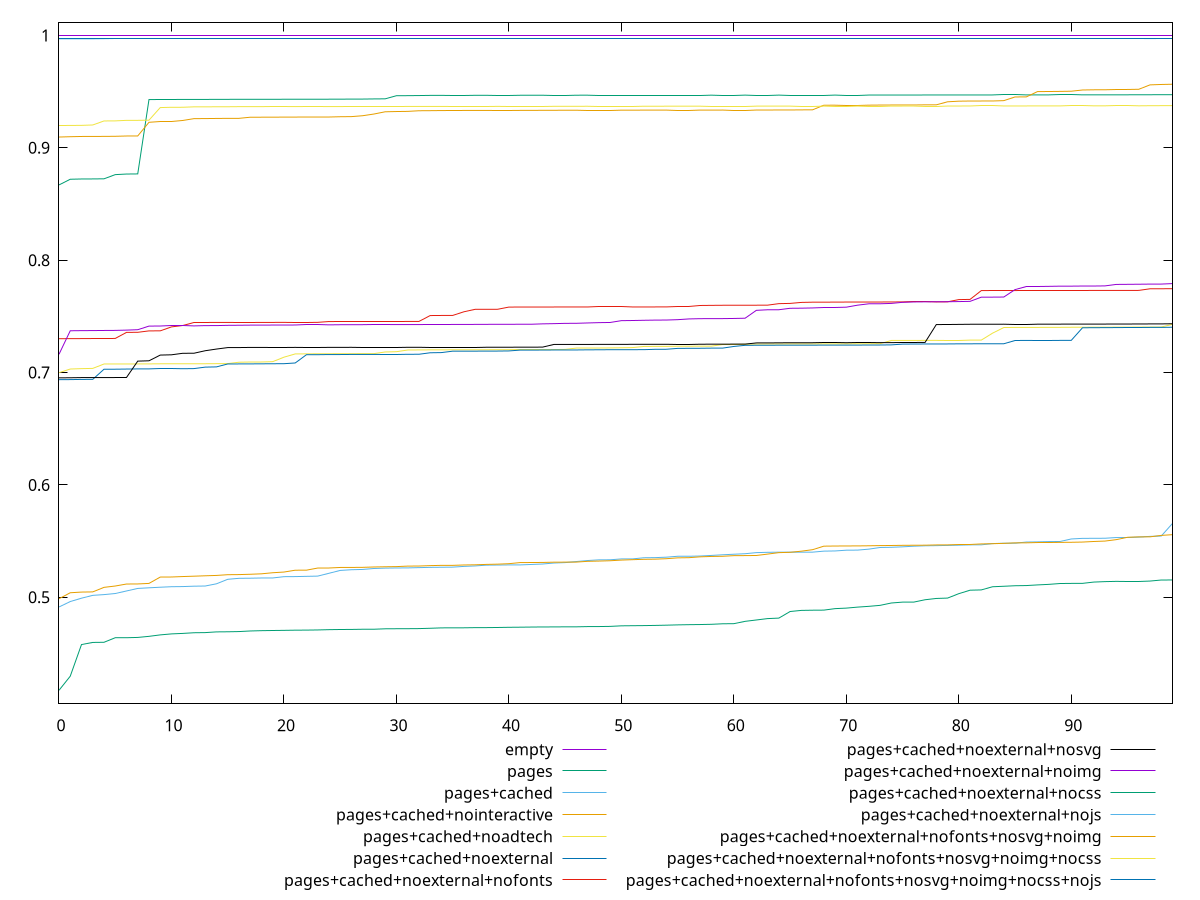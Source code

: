reset

$empty <<EOF
0 0.999998883113331
1 0.9999988923635843
2 0.9999989455130046
3 0.9999989456467674
4 0.9999989462769017
5 0.9999989466696535
6 0.999998963309432
7 0.9999989804455924
8 0.9999989815322899
9 0.9999989823017925
10 0.9999989849910574
11 0.999998998110637
12 0.9999989997165066
13 0.9999990007450421
14 0.9999990013271196
15 0.9999990148096335
16 0.9999990148441714
17 0.9999990153629773
18 0.9999990158427252
19 0.9999990159936827
20 0.9999990164990278
21 0.999999016539549
22 0.9999990166628282
23 0.999999016679207
24 0.9999990167024815
25 0.9999990169472671
26 0.9999990171144492
27 0.9999990171558101
28 0.9999990172376654
29 0.9999990172497277
30 0.9999990172643749
31 0.9999990186713239
32 0.9999990304437796
33 0.9999990311792228
34 0.9999990313766198
35 0.9999990317917199
36 0.9999990324064292
37 0.999999032504173
38 0.9999990325585659
39 0.9999990329230992
40 0.9999990335117076
41 0.9999990335787872
42 0.9999990335838816
43 0.9999990336849177
44 0.9999990336959548
45 0.9999990337706639
46 0.9999990338920555
47 0.9999990339667513
48 0.9999990340193748
49 0.9999990340669036
50 0.9999990340906674
51 0.9999990341059437
52 0.9999990341449824
53 0.9999990343766397
54 0.9999990344470607
55 0.9999990344521514
56 0.9999990345217192
57 0.9999990345335962
58 0.9999990346430283
59 0.9999990346778068
60 0.9999990346820481
61 0.9999990347923137
62 0.9999990348482903
63 0.9999990348669486
64 0.9999990350238355
65 0.9999990350704734
66 0.999999035117957
67 0.9999990354384184
68 0.9999990354604573
69 0.9999990356681101
70 0.9999990358257306
71 0.9999990452250959
72 0.9999990493399262
73 0.9999990497382574
74 0.9999990501297518
75 0.9999990505963495
76 0.9999990507443145
77 0.9999990508178714
78 0.9999990509858638
79 0.9999990511613503
80 0.999999051308403
81 0.9999990516776179
82 0.9999990518655184
83 0.9999990522504043
84 0.9999990639839481
85 0.9999990643645351
86 0.9999990644974197
87 0.999999064833272
88 0.9999990663247668
89 0.9999990667292306
90 0.9999990673154727
91 0.999999076809994
92 0.999999078423281
93 0.9999990786578542
94 0.9999990823390175
95 0.9999990829694084
96 0.9999990832232427
97 0.9999990838685003
98 0.9999990841051034
99 0.999999084589487
EOF

$pages <<EOF
0 0.4172165056100327
1 0.4297545374378433
2 0.4579236913114101
3 0.45980921925374807
4 0.45994169181190725
5 0.4639910730349472
6 0.46399820064757014
7 0.46425508363483303
8 0.46522683053671243
9 0.4665164286994319
10 0.4674025704744402
11 0.467831661998413
12 0.4684279820306782
13 0.46855342033394753
14 0.46919357616322344
15 0.4692845820479484
16 0.469470219288074
17 0.4700035917148702
18 0.47027166535559545
19 0.4704227191194527
20 0.47055546986596214
21 0.47071229827283106
22 0.4707737993702632
23 0.47091344119458817
24 0.47116989481942134
25 0.47131504058669543
26 0.47137619097664774
27 0.4715408284090092
28 0.47155041853358015
29 0.47193623553713676
30 0.4720039675768518
31 0.4720378330393191
32 0.47212174211906466
33 0.47240632524214393
34 0.4727547060139785
35 0.47281543319273134
36 0.47282900451881255
37 0.4729738607123712
38 0.47299703701821294
39 0.4731056607896435
40 0.47327565439114827
41 0.4733700267571919
42 0.4734918735858319
43 0.47358993944065425
44 0.4736056676102053
45 0.47368967944585777
46 0.4736929403147554
47 0.4739038743317071
48 0.473945895996369
49 0.47408656290131307
50 0.47457934965794285
51 0.47469312492212656
52 0.47478732796950174
53 0.4749485577708083
54 0.47516175024282714
55 0.4754308346306931
56 0.47561145364884533
57 0.47573391332705706
58 0.47593732855423604
59 0.4764022031240631
60 0.47650765526258676
61 0.47857247929330193
62 0.4797808830718511
63 0.48102170979003406
64 0.4814577360552929
65 0.48732469890417257
66 0.48831138719621103
67 0.4884827889473838
68 0.4885622969867349
69 0.48988815879371506
70 0.4903452393747855
71 0.4912328079924101
72 0.4919281889882609
73 0.49279992919642696
74 0.494898090081688
75 0.4956804338379166
76 0.49570191528793445
77 0.49779015024807
78 0.498942138969541
79 0.4992679573046443
80 0.5032012119607139
81 0.5062901198910332
82 0.5065467626579729
83 0.5093570160462529
84 0.5097868488002595
85 0.5102556017232477
86 0.5104149802858906
87 0.5109939003413928
88 0.5114782559277787
89 0.5122306107675242
90 0.5123384783369402
91 0.512377175622931
92 0.5135154334996269
93 0.513920842614151
94 0.5141457052680384
95 0.5143167148041409
96 0.5143197999211139
97 0.5144215648026048
98 0.5153400397500846
99 0.515383004754315
EOF

$pagesCached <<EOF
0 0.4913536541653386
1 0.4961969263668219
2 0.49917988106105426
3 0.5017020835156978
4 0.5023606844795868
5 0.5033365692631875
6 0.5055994893935712
7 0.5078632932243529
8 0.5084200537344374
9 0.5089396091747405
10 0.5093889876184644
11 0.5095113465050535
12 0.5098610849128016
13 0.510009963364568
14 0.5119800192985724
15 0.5159843394175909
16 0.5168575096105092
17 0.5169561534837979
18 0.5171567475278396
19 0.517172630862501
20 0.5183230826197854
21 0.5183941883465097
22 0.5186215576927977
23 0.5188282402037355
24 0.5213348083826099
25 0.5238822902239174
26 0.5245023913741156
27 0.5247554533340282
28 0.5256050175839914
29 0.5259362411428103
30 0.526076384505039
31 0.5261307363589188
32 0.5263738778170977
33 0.5266224106027304
34 0.5267172037706617
35 0.5268181097081321
36 0.5274624430072845
37 0.5278823332966015
38 0.5285748850660922
39 0.5286695295436594
40 0.5287953435780984
41 0.5288000356171859
42 0.5291898753561823
43 0.5295964673649528
44 0.5304707734336923
45 0.5308492686297165
46 0.5317975679899971
47 0.5326893661039723
48 0.5332977094726989
49 0.5333541952463025
50 0.5341183830922795
51 0.5341420388176319
52 0.5351675917999473
53 0.5352809141339204
54 0.5356686402191589
55 0.5364840765179248
56 0.5364886259883505
57 0.5366949121973613
58 0.537224242544207
59 0.5378058510413318
60 0.5383014099986483
61 0.538743227016832
62 0.5397258991245684
63 0.5399996851683297
64 0.5401307476030555
65 0.5401344358897223
66 0.540136862580838
67 0.5401486845559215
68 0.5410467732843696
69 0.5412122962571284
70 0.5418816880759532
71 0.5419624622417265
72 0.5428290972755679
73 0.5442912706161591
74 0.5444654347023298
75 0.544870592775075
76 0.5454389962157133
77 0.5458036439494987
78 0.5459391193010456
79 0.5461361505047482
80 0.5463548000771434
81 0.5466237714014976
82 0.5466540147166501
83 0.5477808919918083
84 0.5480929171153268
85 0.5481193992139336
86 0.5491408958969689
87 0.5492966432055258
88 0.5495452041722646
89 0.5496362672494195
90 0.5518784111185441
91 0.5524218559783212
92 0.5524589691320364
93 0.5525216878791825
94 0.553154061425777
95 0.5531556524307293
96 0.5535581173397294
97 0.5541804957576854
98 0.5544934915624473
99 0.5657115031025787
EOF

$pagesCachedNointeractive <<EOF
0 0.4987142483890919
1 0.5040168462839391
2 0.504611914538391
3 0.5047722632722216
4 0.5088177517064175
5 0.5100069650010043
6 0.5117796369757841
7 0.5118519991600697
8 0.512333465187359
9 0.5179720473952155
10 0.5180380396142064
11 0.5184331478659608
12 0.5187566444261201
13 0.5191150234440833
14 0.5194242047556427
15 0.5200843448843202
16 0.5201759613833563
17 0.5204665948926906
18 0.5208660538445747
19 0.5218230300242515
20 0.5224395459081532
21 0.5240731257313606
22 0.5241175044892263
23 0.5259998291040056
24 0.5260430448746266
25 0.5265182418104442
26 0.5265458010494595
27 0.5266285483056343
28 0.5269481475151374
29 0.5271403273044991
30 0.527283798879023
31 0.5277261806134921
32 0.5278030000615243
33 0.5281617984117203
34 0.5283897025830846
35 0.5283968762156658
36 0.5287322437782283
37 0.5288910559923329
38 0.5292452943299943
39 0.5294628134954781
40 0.5298780864361722
41 0.5308682148509302
42 0.5309185677611017
43 0.530986075312364
44 0.5312233907423947
45 0.5312757278518623
46 0.5313108971003124
47 0.531981850017757
48 0.532210669544587
49 0.532497004119557
50 0.5330852687874206
51 0.5334445403370541
52 0.5337793690721356
53 0.5339069001494735
54 0.5343124898856151
55 0.5350689570932594
56 0.535222533278455
57 0.5359810214993437
58 0.5363233857614768
59 0.5364777853155982
60 0.5370288467686245
61 0.5370811693465175
62 0.5371778565609809
63 0.5384212623453064
64 0.5397136681764539
65 0.5400092448782204
66 0.5410064912688588
67 0.5423391434846272
68 0.5454765408765135
69 0.5455959584555689
70 0.5456609377957236
71 0.5457010335622714
72 0.5458147610216152
73 0.5459859780186456
74 0.5460757943749017
75 0.5462159845986156
76 0.5462955245696355
77 0.5463379606476501
78 0.5465651224739454
79 0.5466097725018904
80 0.5469335924879103
81 0.5469672559571572
82 0.5474715609613816
83 0.5476668783207246
84 0.5479704940065138
85 0.548397168827393
86 0.5484505787843521
87 0.5487058137750637
88 0.5487160870542308
89 0.5488522803051366
90 0.5489283590211053
91 0.5491274062950096
92 0.5496347039443445
93 0.5500114003219347
94 0.551279589519706
95 0.5533741719142214
96 0.5537254309932905
97 0.5537717287555394
98 0.5550604887249247
99 0.5557012301041877
EOF

$pagesCachedNoadtech <<EOF
0 0.6998718858472739
1 0.703108147341796
2 0.703453545830485
3 0.7036685331466285
4 0.7075793777629918
5 0.7076171700844921
6 0.707624684672159
7 0.7076351489643307
8 0.7076690652012213
9 0.707759862669098
10 0.7077853424045881
11 0.7077972692141026
12 0.7078048906087625
13 0.7078084554982069
14 0.7078806241413177
15 0.7079532687028853
16 0.7091579440130832
17 0.7093418946507777
18 0.7093572558642598
19 0.7096697083777996
20 0.7136457299713349
21 0.7165435530586151
22 0.7166162907628741
23 0.716679146286955
24 0.7166975876350411
25 0.7167408698049497
26 0.7167577813024638
27 0.7167874802337169
28 0.7167966564787469
29 0.7182859948336282
30 0.7185238897855217
31 0.7200329032381521
32 0.7201111468178567
33 0.7201682994005637
34 0.7202008981273434
35 0.7202243557678389
36 0.7202255500270031
37 0.7202403353236341
38 0.7202689614671612
39 0.7202835562847499
40 0.7203149382082736
41 0.7203217359556328
42 0.7203229554841076
43 0.7204370075733791
44 0.7204433286004268
45 0.7205822506806203
46 0.7217750742529776
47 0.7218025317129374
48 0.721808607466198
49 0.7218977830706907
50 0.7220259225341339
51 0.7221850363741751
52 0.7231899264485552
53 0.7232611024496179
54 0.7232858627947526
55 0.7233679834031304
56 0.7233910311512056
57 0.723458304536065
58 0.7234696231942938
59 0.7248672275343199
60 0.7249102573099413
61 0.7251305899210334
62 0.7253186967645661
63 0.7253895827845542
64 0.7254004726290207
65 0.7254563670054134
66 0.725463618716025
67 0.7254717429100467
68 0.72551947026971
69 0.7255210492759224
70 0.7255321689570684
71 0.7255840638356659
72 0.7256151254058242
73 0.725664870376884
74 0.7285199475128675
75 0.728564961433571
76 0.7285721249865514
77 0.7285819919177368
78 0.728592357938418
79 0.7287262180210813
80 0.7287264367195008
81 0.7288316252060218
82 0.7288425269167474
83 0.7350161979214976
84 0.7400307176384896
85 0.7401256189678181
86 0.7401319696009284
87 0.7401380559121068
88 0.7401931388899772
89 0.7401991465160057
90 0.7402682282628814
91 0.740309558218309
92 0.7403475327290701
93 0.7403671383561174
94 0.7403951852394232
95 0.7404333554294845
96 0.740458603965792
97 0.7404738317399193
98 0.7404807673131816
99 0.7428927541618515
EOF

$pagesCachedNoexternal <<EOF
0 0.693633431382311
1 0.6936985149463072
2 0.6938570846009307
3 0.6939062035722915
4 0.7029204508617969
5 0.7029467100163762
6 0.7030753122729471
7 0.7032148922227457
8 0.7032292440588059
9 0.7032928863863126
10 0.703293376471411
11 0.7033687856457743
12 0.7034884168573806
13 0.7047927791553852
14 0.7050095303391337
15 0.7075998136597653
16 0.7076393181415469
17 0.7076773123147501
18 0.7077377116089616
19 0.7077981577287369
20 0.7078548315183223
21 0.7084886989892675
22 0.7158418905709695
23 0.7158564379543947
24 0.7159949136449397
25 0.7159994748952065
26 0.7160818739023148
27 0.7160832261031232
28 0.7160917835998779
29 0.7161702250990701
30 0.7161704166757413
31 0.7162311313495421
32 0.7162454740224549
33 0.717566930498178
34 0.7177327357033287
35 0.7189996658683573
36 0.7190016842185475
37 0.7190195219850818
38 0.7190470371410346
39 0.7190882774892664
40 0.7192087400318745
41 0.7199369116106564
42 0.7199563192949395
43 0.71998770306431
44 0.7200534593177843
45 0.7200693897442045
46 0.7200741844384584
47 0.7201856764196236
48 0.7202305100019967
49 0.7203025420212729
50 0.7203112581836072
51 0.7203274435297154
52 0.7203447666970715
53 0.7206506451860067
54 0.7206908938851256
55 0.721475370201183
56 0.7215391447782779
57 0.7215759861902097
58 0.7217041365021265
59 0.7217217958924386
60 0.7231882162928887
61 0.7242059203153574
62 0.7242649147160795
63 0.7242902082451255
64 0.7243172894248819
65 0.7243509450007355
66 0.7243589630081337
67 0.7243657359343735
68 0.7243708565926502
69 0.7243933446217787
70 0.7244028722093657
71 0.7244061733317705
72 0.7244574120719818
73 0.7244857695132708
74 0.7245990648194612
75 0.7252706424491231
76 0.725344221918499
77 0.7253905477265402
78 0.7253992900297732
79 0.7254340660176263
80 0.7255235799489435
81 0.7255471813747002
82 0.7255666941632728
83 0.7255896759978938
84 0.7255953433222766
85 0.7284899850158351
86 0.728556178603274
87 0.7285681313589245
88 0.7285716214027427
89 0.728581497983053
90 0.7286241809713596
91 0.7398347052158339
92 0.7398610774724613
93 0.7399466900375606
94 0.7399802823189373
95 0.7401301140197276
96 0.7401314883228963
97 0.7401492803115144
98 0.7401512175674978
99 0.7403007450655116
EOF

$pagesCachedNoexternalNofonts <<EOF
0 0.73011125244291
1 0.7301313138703945
2 0.7301858539488364
3 0.7302466815355224
4 0.7302538350370346
5 0.7303111719097789
6 0.7357246830434455
7 0.735782006450027
8 0.7370408544115363
9 0.7370869583596307
10 0.7405949585433091
11 0.7418149041716444
12 0.7445258450526043
13 0.7445318117114818
14 0.7445550484668715
15 0.7445708161492499
16 0.7445740198595925
17 0.7445740248108854
18 0.7445798539834086
19 0.7445905907583821
20 0.7446221128142986
21 0.7446276267361762
22 0.7446285160250219
23 0.744653565452031
24 0.7453675471756119
25 0.7453688838213464
26 0.7453775230722698
27 0.7453810872161677
28 0.7454224172480789
29 0.7454290116709802
30 0.7454304753248019
31 0.7454381763022931
32 0.745451763005561
33 0.7506929272715606
34 0.7507744656586572
35 0.7507970620149339
36 0.7540490412668234
37 0.7562441592748715
38 0.756249819738005
39 0.7562833398481152
40 0.7582305215006702
41 0.7582576593476551
42 0.758274240335617
43 0.7582772204303351
44 0.7583018409838564
45 0.7583074633514199
46 0.758312047380321
47 0.7583217320931785
48 0.7583270898287396
49 0.7583281420662312
50 0.758329043912603
51 0.7583312981063622
52 0.7583392280893217
53 0.7583605722802126
54 0.7583762337749103
55 0.758387827804926
56 0.7583901850214854
57 0.7596490475449283
58 0.7597583366939102
59 0.759844508187092
60 0.7598553563944119
61 0.7598709323550511
62 0.7598970914670895
63 0.7599498386011407
64 0.7612868510050148
65 0.7615018908641499
66 0.7623814066184288
67 0.7625888299474645
68 0.7625929425468135
69 0.7626628290570124
70 0.7626972572849869
71 0.7627043849733994
72 0.7627286723199788
73 0.7627355044948143
74 0.7627963726090217
75 0.7628253054467544
76 0.7628309604017034
77 0.7628321728470159
78 0.7628683198032682
79 0.7629183774194713
80 0.764893229189426
81 0.7650583167890553
82 0.7728955083498428
83 0.7729002811503597
84 0.7729014325779059
85 0.7729503099751298
86 0.7729751975962994
87 0.7729880505672696
88 0.7729912980480662
89 0.7730056922883994
90 0.7730058639027466
91 0.7730118517086436
92 0.773013163521776
93 0.7730228685979305
94 0.773044378817506
95 0.7730574425432016
96 0.773074399849759
97 0.7745042548770322
98 0.7745420023047935
99 0.7745950872913464
EOF

$pagesCachedNoexternalNosvg <<EOF
0 0.6952478887018282
1 0.695324971786852
2 0.6954841183822879
3 0.6954922014780043
4 0.6955085809575299
5 0.6955381240290849
6 0.6955791200595105
7 0.7101377952085194
8 0.7104367271423918
9 0.7155135303743018
10 0.7157635489025321
11 0.7171102794803085
12 0.7171574016333571
13 0.7193862249691345
14 0.7208705707042413
15 0.7221759904615012
16 0.7222081612522018
17 0.7223216288580764
18 0.7223301418562574
19 0.7223523641131732
20 0.7223543211175908
21 0.7223578043642229
22 0.7223624491096872
23 0.7223639098945168
24 0.7223704098767203
25 0.7223783763953157
26 0.7224160650553262
27 0.7224188224903801
28 0.7224225654637121
29 0.7224369196387357
30 0.722438465508295
31 0.7224437788896401
32 0.72246312674585
33 0.722473498630901
34 0.7224741869441698
35 0.722476573362867
36 0.7224841695556843
37 0.7224843887892309
38 0.7224892769998883
39 0.722511473012841
40 0.7225246175688386
41 0.7225306648598786
42 0.7225522627486864
43 0.722608509881939
44 0.7249851248385558
45 0.724997770298927
46 0.7250077227898342
47 0.7250139046711631
48 0.7250240983695891
49 0.7250442625725085
50 0.725059025060114
51 0.725091320117199
52 0.7250972841645769
53 0.7251319996387072
54 0.7251365909501188
55 0.7251478355808868
56 0.7251505192048038
57 0.7251862280834803
58 0.725211182811151
59 0.7252214835723351
60 0.7252744874473429
61 0.7252752839869447
62 0.7263225702232288
63 0.7263378626552235
64 0.7264155403532041
65 0.7264811646922338
66 0.7264896016115092
67 0.7264957325266657
68 0.726499513622253
69 0.7265032414573623
70 0.7265274244982625
71 0.7265367562288665
72 0.7265379005798736
73 0.7265685612803336
74 0.726587292838594
75 0.7267087763651052
76 0.7267272919064967
77 0.7267747258117077
78 0.7426776741920159
79 0.7427187896742836
80 0.7428285143780358
81 0.742937632749763
82 0.7429475101664478
83 0.7429827411658523
84 0.7429945342604936
85 0.7430085822928569
86 0.7430096948268173
87 0.7430129327568683
88 0.7430207295125499
89 0.7430525144602319
90 0.743085479843577
91 0.7430969241254121
92 0.7431035472241235
93 0.7431099333946388
94 0.743140460891734
95 0.7431493403769837
96 0.743204849663956
97 0.7432376532437743
98 0.7432610997309935
99 0.7433953975027573
EOF

$pagesCachedNoexternalNoimg <<EOF
0 0.7162280112814366
1 0.7371551063622097
2 0.7372660835193262
3 0.7373225284317089
4 0.7374145946050615
5 0.7374802097558774
6 0.737736721614569
7 0.7380954545729304
8 0.7413022841221203
9 0.7413761735182445
10 0.7414138440660519
11 0.7414144395389354
12 0.7414835937748734
13 0.7417404398301719
14 0.7417630372162933
15 0.7419859948453036
16 0.7420654505364382
17 0.7421688320128174
18 0.7421785475337955
19 0.7422357927706251
20 0.7422607131368677
21 0.74228911134283
22 0.7423106760666255
23 0.7423114132067349
24 0.7424092959748577
25 0.7425273470235504
26 0.7425621232835351
27 0.742577333770003
28 0.7426155718198766
29 0.7426187077937243
30 0.74265712017367
31 0.742661251614031
32 0.7426727482319518
33 0.7427378407105778
34 0.7427487402685332
35 0.742758490301338
36 0.742762383719463
37 0.742827865678288
38 0.7428754788030488
39 0.7428870140524668
40 0.7429287810406683
41 0.7429412051870369
42 0.7429610302110546
43 0.7433050816229633
44 0.7434889914156417
45 0.7437453545981092
46 0.7438008278510883
47 0.7441009195010412
48 0.7443898652673562
49 0.7445334832608603
50 0.7461473088398242
51 0.7462808476425588
52 0.7464811142977159
53 0.746638279284417
54 0.746697937314618
55 0.747027604834135
56 0.7476826961390196
57 0.7479157654382286
58 0.7479326407146571
59 0.7479742589230249
60 0.74810244687367
61 0.748321037666438
62 0.7553321945907088
63 0.7558370185090577
64 0.7558621109607795
65 0.7571583131262336
66 0.7572529975109066
67 0.7574645548190497
68 0.7578526178955869
69 0.7578723393149758
70 0.7581489819096737
71 0.7599315145029729
72 0.761153485293286
73 0.7611755186601917
74 0.761491283896806
75 0.7624609509330759
76 0.7627920348952714
77 0.7628883116303459
78 0.7629621315675078
79 0.7629939109951428
80 0.7631345180656777
81 0.7633157029231815
82 0.7670614854955008
83 0.7670776493446297
84 0.7671654879654173
85 0.7737886557605629
86 0.7765152287767424
87 0.7765456398563222
88 0.7766834353280501
89 0.7768513663966411
90 0.7768569941829364
91 0.7769587298750307
92 0.7769624448205881
93 0.7770905608995374
94 0.7783941067277618
95 0.7784746343048559
96 0.7785683904624878
97 0.7786806688982503
98 0.7787019132856986
99 0.7791282319335076
EOF

$pagesCachedNoexternalNocss <<EOF
0 0.8669269914328439
1 0.8719878032919707
2 0.8722211918673318
3 0.8722681687042164
4 0.8723800186869982
5 0.8760925410826748
6 0.8766232613733724
7 0.8767328038230988
8 0.9428999271464161
9 0.9429375421108912
10 0.9429574775537074
11 0.9430143375181322
12 0.9430246078201203
13 0.94303148125463
14 0.9430603829615598
15 0.9430960611249012
16 0.9431096579285482
17 0.9431344586679942
18 0.9431404327476636
19 0.9431428885954668
20 0.9431632005185757
21 0.943168282396435
22 0.9431740566797431
23 0.94319351910991
24 0.9432184740964886
25 0.9432712658059027
26 0.9432849687710732
27 0.9433293623170431
28 0.943464804112779
29 0.9435514790637791
30 0.9463159761673243
31 0.9463702128061453
32 0.9464673152854576
33 0.9466084882978812
34 0.946635734270737
35 0.9466481405072019
36 0.9466492046503254
37 0.9466901648155609
38 0.9466942474280536
39 0.946713577434017
40 0.9467169813083517
41 0.9467242190168765
42 0.9467340690053518
43 0.9467524256460312
44 0.9467586811014919
45 0.9467590632846811
46 0.9467739452922146
47 0.9467877367411556
48 0.946789711523634
49 0.9467907004806821
50 0.9467997068348147
51 0.946801460719005
52 0.9468045862896572
53 0.9468057026825691
54 0.9468073286922991
55 0.9468101335295558
56 0.946811444683743
57 0.9468135762095504
58 0.9468159111944487
59 0.9468352333601661
60 0.9468359119411036
61 0.9468520968385087
62 0.9468575917006048
63 0.9468593178370096
64 0.9468620322302889
65 0.9468653257143995
66 0.946866639517165
67 0.9468746472654931
68 0.9468762406328569
69 0.9468825741394159
70 0.9468907737317
71 0.9468909313141566
72 0.9469124449514007
73 0.9469161832634945
74 0.946932473934148
75 0.9469424686011556
76 0.9469455969215342
77 0.9469585483880885
78 0.9469631561049823
79 0.9469689462359202
80 0.9469851260392187
81 0.9469927732008656
82 0.9469960223891808
83 0.9470153698750247
84 0.9470261279382055
85 0.9470288101158613
86 0.947035972070866
87 0.947050564589247
88 0.9470680216884486
89 0.9470706833956636
90 0.9470715937521466
91 0.947084173790846
92 0.9470887174774317
93 0.9470998474474213
94 0.9471132771651486
95 0.9471291433456186
96 0.9471696594716177
97 0.9471858936886666
98 0.9472077979278886
99 0.9472376389475392
EOF

$pagesCachedNoexternalNojs <<EOF
0 0.996912778345579
1 0.996925907368052
2 0.9969355769788509
3 0.9969449738419277
4 0.9970801033417639
5 0.9970962591022718
6 0.9970981958903099
7 0.9971095909182781
8 0.9971115827939362
9 0.9971118178473602
10 0.9971130772585564
11 0.9971156996645952
12 0.9971164389772471
13 0.9971192095858318
14 0.9971209982713455
15 0.9971216596542753
16 0.9971223197258331
17 0.9971231155144861
18 0.9971237585212156
19 0.9971241971487965
20 0.9971262754697067
21 0.9971275303487356
22 0.9971297389395118
23 0.9971298937351468
24 0.9971303040945426
25 0.9971310143246096
26 0.9971310874999213
27 0.9971312614358534
28 0.9971320158702047
29 0.9971331106857987
30 0.997133442788427
31 0.9971338563793967
32 0.9971354504012729
33 0.9971355091162243
34 0.9971357547510309
35 0.9971366245359887
36 0.9971371875186905
37 0.9971371923096913
38 0.9971372785467193
39 0.9971374462244853
40 0.9971378234736527
41 0.9971378737708421
42 0.9971380019060494
43 0.9971404452659555
44 0.9971412817211047
45 0.9971425761446582
46 0.9971425904981948
47 0.9971427352267934
48 0.9971432925620961
49 0.9971440566781022
50 0.9971442934166274
51 0.9971449760532837
52 0.997145172095369
53 0.9971459310695007
54 0.9971461437952764
55 0.9971465668227798
56 0.9971469145319721
57 0.9971469479869204
58 0.9971470280386878
59 0.9971472801314666
60 0.997147841607589
61 0.9971479049179972
62 0.9971483456737839
63 0.9971488628125807
64 0.9971492485327234
65 0.9971492748033189
66 0.9971495828727719
67 0.9971498204758847
68 0.9971498359972006
69 0.997150115370498
70 0.9971502789260697
71 0.9971509450170106
72 0.9971511180868364
73 0.9971517184015118
74 0.9971541020536641
75 0.9971558167273835
76 0.9971559275951694
77 0.9971564377853567
78 0.9971575914307402
79 0.9971576355200116
80 0.997157642669577
81 0.9971582860775045
82 0.9971583015656637
83 0.9971584552525693
84 0.997158679219684
85 0.9971594772971422
86 0.9971600870626053
87 0.9971608086555686
88 0.9971609586731925
89 0.997161781287557
90 0.9971631737459784
91 0.9971636925193553
92 0.9971638602732109
93 0.9971653518978852
94 0.9971656694197535
95 0.9971669963129439
96 0.9971673220230655
97 0.997171372128548
98 0.9971747620278902
99 0.9971750930272826
EOF

$pagesCachedNoexternalNofontsNosvgNoimg <<EOF
0 0.909549516258911
1 0.9098349044948523
2 0.9100534501628502
3 0.9100901399744307
4 0.9101252192416562
5 0.9102109595051942
6 0.9104704631978062
7 0.9105188275709558
8 0.9226685120812858
9 0.9234969506665233
10 0.9234975045754102
11 0.9242848955702544
12 0.9259149336833704
13 0.9259792578612164
14 0.9260871243404826
15 0.9261783316263749
16 0.926183708890268
17 0.9271795811586949
18 0.9272021974089796
19 0.927251558367582
20 0.9272668057192446
21 0.92731814365444
22 0.9273333290608725
23 0.9273625720045879
24 0.927363849503581
25 0.9276181891888843
26 0.9277210931544935
27 0.9285164899664735
28 0.9300221231085039
29 0.9320198937839507
30 0.9322451787580261
31 0.9323798137508049
32 0.9329410517351794
33 0.9330131172012673
34 0.9331142018347971
35 0.9331646698803074
36 0.9332004015641554
37 0.9332081490672327
38 0.9332189601111829
39 0.933250069089205
40 0.9332531623702875
41 0.933254756142626
42 0.9332855772958869
43 0.9333266157701121
44 0.9333527221524982
45 0.9334047073111883
46 0.9334102079417218
47 0.9334145930463912
48 0.9334169476653116
49 0.9334177319123
50 0.9334607220594888
51 0.9334704191309722
52 0.933498984683833
53 0.9335067634923552
54 0.9335198101945312
55 0.9335217664174599
56 0.9335248106974053
57 0.9335402552716707
58 0.933544510856084
59 0.9335509526522862
60 0.9335578548009095
61 0.9335582229209352
62 0.933578351337976
63 0.9335994513518868
64 0.9336185097167311
65 0.9336274952152452
66 0.9337145845454593
67 0.9337829984633068
68 0.9378719889466742
69 0.9378887713442284
70 0.937912032784535
71 0.9379122889324454
72 0.9379231330813179
73 0.9380159045033668
74 0.9380619391076624
75 0.9380676840263747
76 0.9380728186748768
77 0.9382022949355818
78 0.9382074299112757
79 0.9409042096065418
80 0.9414606951847893
81 0.9415935007922133
82 0.9416160303161792
83 0.9416305709334177
84 0.9419354805073995
85 0.9452256998672052
86 0.9452573609599046
87 0.9500015477480703
88 0.9500634129171966
89 0.9501708436203735
90 0.9503220111122042
91 0.9514072956835541
92 0.9515846798813995
93 0.9516068094234881
94 0.9518419649398028
95 0.9518810777216892
96 0.9520487092222816
97 0.9559681334797737
98 0.9563229509338737
99 0.9565363384250842
EOF

$pagesCachedNoexternalNofontsNosvgNoimgNocss <<EOF
0 0.9198022809900381
1 0.9198663073473599
2 0.9199385238459153
3 0.9202834370364583
4 0.9238578841308397
5 0.923927936779323
6 0.9243925776098041
7 0.924407366212272
8 0.9245528128206186
9 0.935759916881441
10 0.9360325256247042
11 0.9360398940501384
12 0.9364207221893868
13 0.9364434975832314
14 0.9364628857293187
15 0.9364940494246583
16 0.9365866072828009
17 0.9365970175156284
18 0.9366018597687977
19 0.9366253269773683
20 0.9366255401293176
21 0.9366314925363984
22 0.9366365680907542
23 0.9366398532480205
24 0.9366584606806788
25 0.9366854453924914
26 0.9367027800292347
27 0.9367109914124052
28 0.9367198662372921
29 0.9367468284144478
30 0.9367498772126719
31 0.9367627473149029
32 0.9367773634602022
33 0.9367854638784157
34 0.9368023087147188
35 0.9368068185920264
36 0.936808845291983
37 0.9368135553070687
38 0.9368149570418969
39 0.9368435287850274
40 0.936849636220161
41 0.9368529094007245
42 0.9368804318151887
43 0.9368809078543465
44 0.9368895641016688
45 0.9368947087137438
46 0.9369195068725322
47 0.936937302827003
48 0.9369527723308678
49 0.9369539700370533
50 0.9369743704196754
51 0.9369771346817487
52 0.9369797392547925
53 0.9369854969325958
54 0.9369912869497834
55 0.9369952256931326
56 0.9369993121496603
57 0.93701089917957
58 0.937041983625748
59 0.9370424806613902
60 0.937046034033665
61 0.9370471956511811
62 0.9370533909387133
63 0.9370579758078061
64 0.9370621555825847
65 0.9370663170771631
66 0.9370734650484203
67 0.9370755441223892
68 0.9370800706967947
69 0.9370811027161863
70 0.9370833867717476
71 0.9370890115552001
72 0.9370913388369716
73 0.9370931694807483
74 0.9370984781150768
75 0.9371090803829084
76 0.9371178186557837
77 0.9371228209043956
78 0.9371236277143961
79 0.937140991262197
80 0.9371641063127959
81 0.9371754620989411
82 0.9371831150746389
83 0.9371837297840172
84 0.9371928930412331
85 0.9372046639570722
86 0.9372229734394187
87 0.9372312216500706
88 0.9372341565264803
89 0.9372411517242878
90 0.9372635892713396
91 0.9372656356993506
92 0.9373124317361909
93 0.9373196341139457
94 0.9373228698682545
95 0.9373233626345019
96 0.9373321543260477
97 0.9374292681518388
98 0.9374704604166866
99 0.9374868255315372
EOF

$pagesCachedNoexternalNofontsNosvgNoimgNocssNojs <<EOF
0 0.9972267629320367
1 0.9972278955956739
2 0.9972284876476061
3 0.9972301185256085
4 0.9972301288616555
5 0.997233713702849
6 0.9972344828995392
7 0.9972346429133458
8 0.9972346996907493
9 0.9972348416303867
10 0.9972351925846554
11 0.9972353757899949
12 0.9972354557781684
13 0.9972358556926868
14 0.9972366476518212
15 0.997236923636186
16 0.9972371144916385
17 0.9972373801251376
18 0.997237555484202
19 0.9972379087554812
20 0.9972381614394434
21 0.9972383212916631
22 0.9972383960588391
23 0.9972384476215133
24 0.9972386512869323
25 0.9972387544043151
26 0.9972392029309178
27 0.9972394503701955
28 0.9972396024338989
29 0.997240066317771
30 0.9972402930839033
31 0.9972403111215111
32 0.9972404476890656
33 0.9972406022876531
34 0.9972406280534452
35 0.9972410402812796
36 0.9972416920211341
37 0.9972417486886411
38 0.9972417486886411
39 0.9972426758495692
40 0.997242724776489
41 0.997243425131719
42 0.9972437340690316
43 0.9972438679337037
44 0.9972439477352947
45 0.997244006941793
46 0.9972441047591099
47 0.9972441691111702
48 0.9972447405074254
49 0.99724478940653
50 0.9972454662054058
51 0.9972457492397416
52 0.9972459422050385
53 0.9972462689362025
54 0.9972464155697552
55 0.99724651589456
56 0.9972465802038727
57 0.9972468888727005
58 0.997246904305452
59 0.9972469608916467
60 0.9972473106776121
61 0.9972475524217208
62 0.9972476295707028
63 0.9972476347139099
64 0.9972479304360461
65 0.997248246703458
66 0.9972482878419061
67 0.997248516666001
68 0.9972487686128989
69 0.9972490359659598
70 0.9972500486438369
71 0.9972500923316896
72 0.9972512794115889
73 0.9972515517170288
74 0.9972516904307929
75 0.9972518753742095
76 0.9972525020566269
77 0.9972528025174904
78 0.9972529257762683
79 0.9972552899909222
80 0.9972555542966933
81 0.9972565292381933
82 0.9972582321889
83 0.9972584808961148
84 0.9972587270224699
85 0.9972591910275602
86 0.997259378150856
87 0.9972596216529463
88 0.9972598369463718
89 0.9972598395093114
90 0.9972600522269528
91 0.9972626397141333
92 0.9972655631322332
93 0.997266136273982
94 0.997266328153732
95 0.9972670188361457
96 0.9972684279286725
97 0.9972693227099111
98 0.9972695118637178
99 0.9972713517597169
EOF

set key outside below
set xrange [0:99]
set yrange [0.4055608540304436:1.0116547361690762]
set trange [0.4055608540304436:1.0116547361690762]
set terminal svg size 640, 760 enhanced background rgb 'white'
set output "report_00008_2021-01-22T20:58:29.167/meta/pScore/comparison/sorted/all_raw.svg"

plot $empty title "empty" with line, \
     $pages title "pages" with line, \
     $pagesCached title "pages+cached" with line, \
     $pagesCachedNointeractive title "pages+cached+nointeractive" with line, \
     $pagesCachedNoadtech title "pages+cached+noadtech" with line, \
     $pagesCachedNoexternal title "pages+cached+noexternal" with line, \
     $pagesCachedNoexternalNofonts title "pages+cached+noexternal+nofonts" with line, \
     $pagesCachedNoexternalNosvg title "pages+cached+noexternal+nosvg" with line, \
     $pagesCachedNoexternalNoimg title "pages+cached+noexternal+noimg" with line, \
     $pagesCachedNoexternalNocss title "pages+cached+noexternal+nocss" with line, \
     $pagesCachedNoexternalNojs title "pages+cached+noexternal+nojs" with line, \
     $pagesCachedNoexternalNofontsNosvgNoimg title "pages+cached+noexternal+nofonts+nosvg+noimg" with line, \
     $pagesCachedNoexternalNofontsNosvgNoimgNocss title "pages+cached+noexternal+nofonts+nosvg+noimg+nocss" with line, \
     $pagesCachedNoexternalNofontsNosvgNoimgNocssNojs title "pages+cached+noexternal+nofonts+nosvg+noimg+nocss+nojs" with line

reset
